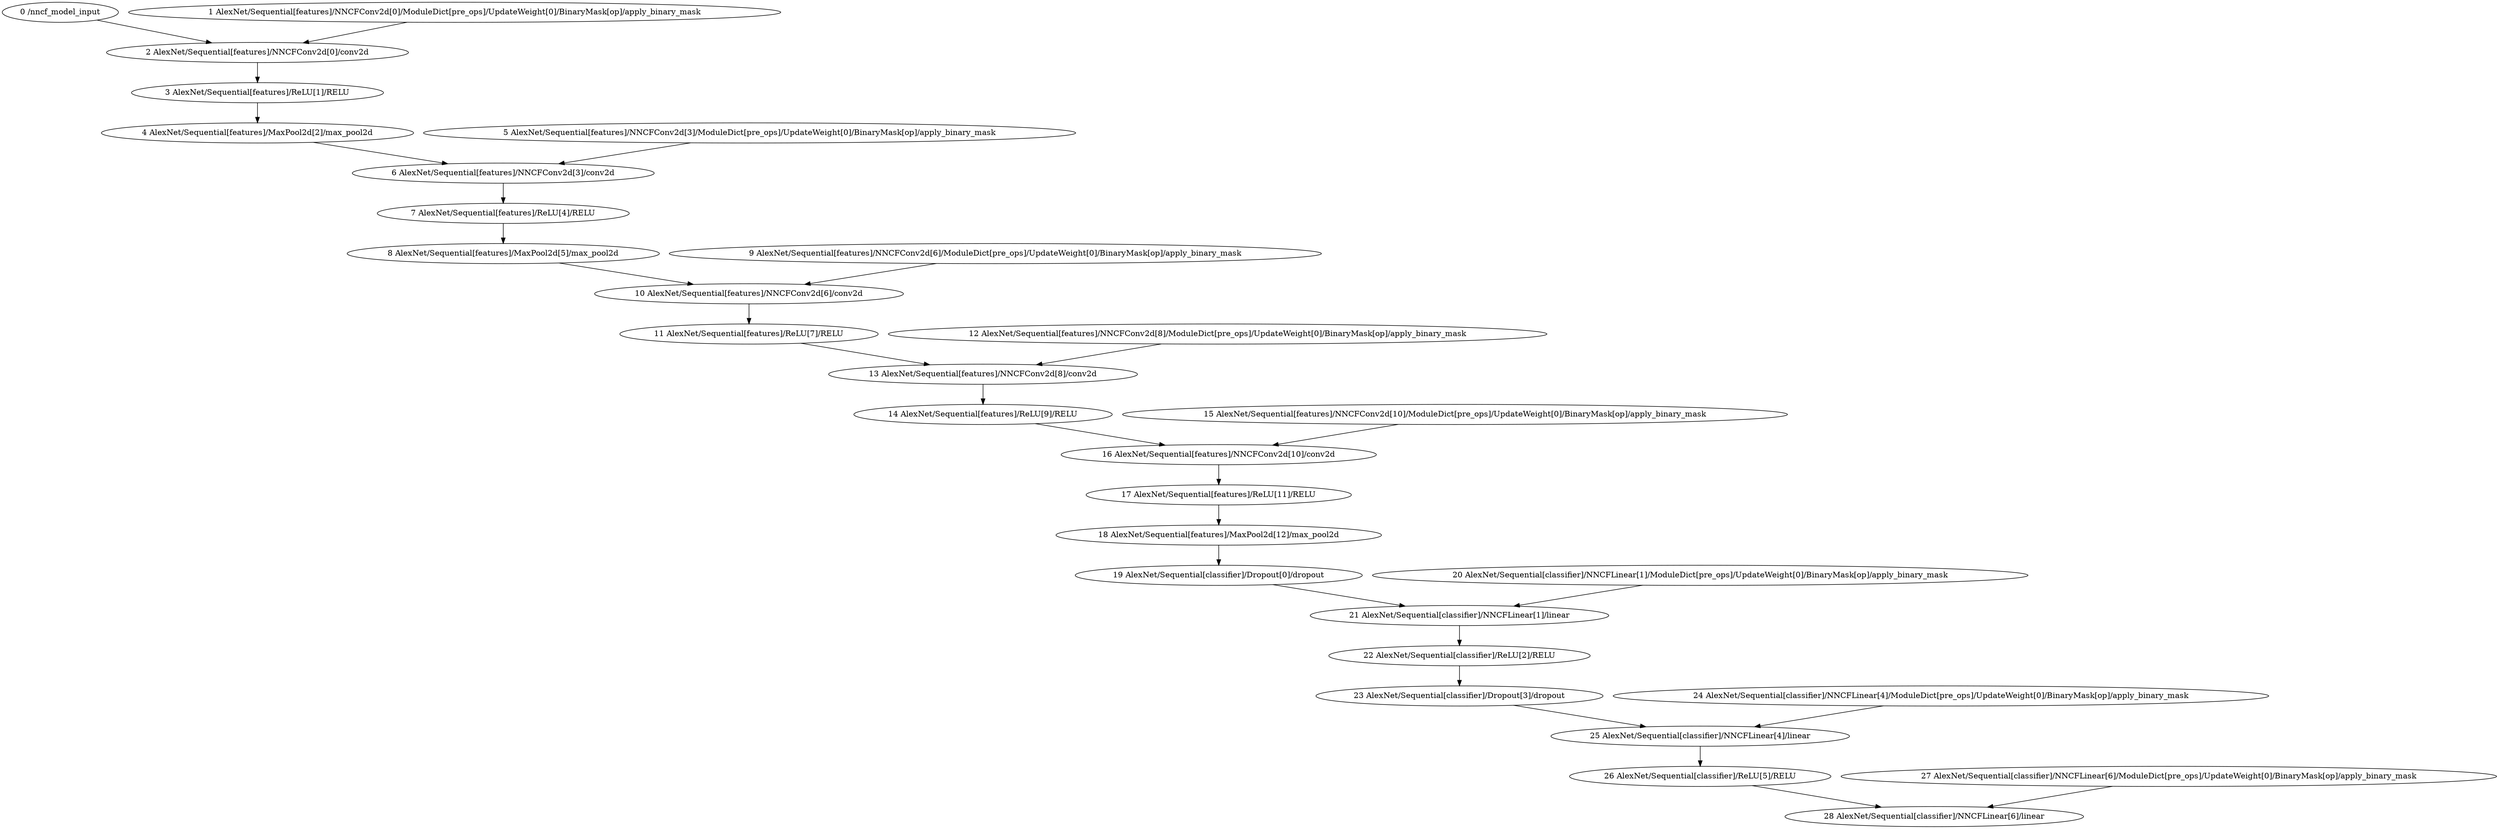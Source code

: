 strict digraph  {
"0 /nncf_model_input" [id=0, scope="", type=nncf_model_input];
"1 AlexNet/Sequential[features]/NNCFConv2d[0]/ModuleDict[pre_ops]/UpdateWeight[0]/BinaryMask[op]/apply_binary_mask" [id=1, scope="AlexNet/Sequential[features]/NNCFConv2d[0]/ModuleDict[pre_ops]/UpdateWeight[0]/BinaryMask[op]", type=apply_binary_mask];
"2 AlexNet/Sequential[features]/NNCFConv2d[0]/conv2d" [id=2, scope="AlexNet/Sequential[features]/NNCFConv2d[0]", type=conv2d];
"3 AlexNet/Sequential[features]/ReLU[1]/RELU" [id=3, scope="AlexNet/Sequential[features]/ReLU[1]", type=RELU];
"4 AlexNet/Sequential[features]/MaxPool2d[2]/max_pool2d" [id=4, scope="AlexNet/Sequential[features]/MaxPool2d[2]", type=max_pool2d];
"5 AlexNet/Sequential[features]/NNCFConv2d[3]/ModuleDict[pre_ops]/UpdateWeight[0]/BinaryMask[op]/apply_binary_mask" [id=5, scope="AlexNet/Sequential[features]/NNCFConv2d[3]/ModuleDict[pre_ops]/UpdateWeight[0]/BinaryMask[op]", type=apply_binary_mask];
"6 AlexNet/Sequential[features]/NNCFConv2d[3]/conv2d" [id=6, scope="AlexNet/Sequential[features]/NNCFConv2d[3]", type=conv2d];
"7 AlexNet/Sequential[features]/ReLU[4]/RELU" [id=7, scope="AlexNet/Sequential[features]/ReLU[4]", type=RELU];
"8 AlexNet/Sequential[features]/MaxPool2d[5]/max_pool2d" [id=8, scope="AlexNet/Sequential[features]/MaxPool2d[5]", type=max_pool2d];
"9 AlexNet/Sequential[features]/NNCFConv2d[6]/ModuleDict[pre_ops]/UpdateWeight[0]/BinaryMask[op]/apply_binary_mask" [id=9, scope="AlexNet/Sequential[features]/NNCFConv2d[6]/ModuleDict[pre_ops]/UpdateWeight[0]/BinaryMask[op]", type=apply_binary_mask];
"10 AlexNet/Sequential[features]/NNCFConv2d[6]/conv2d" [id=10, scope="AlexNet/Sequential[features]/NNCFConv2d[6]", type=conv2d];
"11 AlexNet/Sequential[features]/ReLU[7]/RELU" [id=11, scope="AlexNet/Sequential[features]/ReLU[7]", type=RELU];
"12 AlexNet/Sequential[features]/NNCFConv2d[8]/ModuleDict[pre_ops]/UpdateWeight[0]/BinaryMask[op]/apply_binary_mask" [id=12, scope="AlexNet/Sequential[features]/NNCFConv2d[8]/ModuleDict[pre_ops]/UpdateWeight[0]/BinaryMask[op]", type=apply_binary_mask];
"13 AlexNet/Sequential[features]/NNCFConv2d[8]/conv2d" [id=13, scope="AlexNet/Sequential[features]/NNCFConv2d[8]", type=conv2d];
"14 AlexNet/Sequential[features]/ReLU[9]/RELU" [id=14, scope="AlexNet/Sequential[features]/ReLU[9]", type=RELU];
"15 AlexNet/Sequential[features]/NNCFConv2d[10]/ModuleDict[pre_ops]/UpdateWeight[0]/BinaryMask[op]/apply_binary_mask" [id=15, scope="AlexNet/Sequential[features]/NNCFConv2d[10]/ModuleDict[pre_ops]/UpdateWeight[0]/BinaryMask[op]", type=apply_binary_mask];
"16 AlexNet/Sequential[features]/NNCFConv2d[10]/conv2d" [id=16, scope="AlexNet/Sequential[features]/NNCFConv2d[10]", type=conv2d];
"17 AlexNet/Sequential[features]/ReLU[11]/RELU" [id=17, scope="AlexNet/Sequential[features]/ReLU[11]", type=RELU];
"18 AlexNet/Sequential[features]/MaxPool2d[12]/max_pool2d" [id=18, scope="AlexNet/Sequential[features]/MaxPool2d[12]", type=max_pool2d];
"19 AlexNet/Sequential[classifier]/Dropout[0]/dropout" [id=19, scope="AlexNet/Sequential[classifier]/Dropout[0]", type=dropout];
"20 AlexNet/Sequential[classifier]/NNCFLinear[1]/ModuleDict[pre_ops]/UpdateWeight[0]/BinaryMask[op]/apply_binary_mask" [id=20, scope="AlexNet/Sequential[classifier]/NNCFLinear[1]/ModuleDict[pre_ops]/UpdateWeight[0]/BinaryMask[op]", type=apply_binary_mask];
"21 AlexNet/Sequential[classifier]/NNCFLinear[1]/linear" [id=21, scope="AlexNet/Sequential[classifier]/NNCFLinear[1]", type=linear];
"22 AlexNet/Sequential[classifier]/ReLU[2]/RELU" [id=22, scope="AlexNet/Sequential[classifier]/ReLU[2]", type=RELU];
"23 AlexNet/Sequential[classifier]/Dropout[3]/dropout" [id=23, scope="AlexNet/Sequential[classifier]/Dropout[3]", type=dropout];
"24 AlexNet/Sequential[classifier]/NNCFLinear[4]/ModuleDict[pre_ops]/UpdateWeight[0]/BinaryMask[op]/apply_binary_mask" [id=24, scope="AlexNet/Sequential[classifier]/NNCFLinear[4]/ModuleDict[pre_ops]/UpdateWeight[0]/BinaryMask[op]", type=apply_binary_mask];
"25 AlexNet/Sequential[classifier]/NNCFLinear[4]/linear" [id=25, scope="AlexNet/Sequential[classifier]/NNCFLinear[4]", type=linear];
"26 AlexNet/Sequential[classifier]/ReLU[5]/RELU" [id=26, scope="AlexNet/Sequential[classifier]/ReLU[5]", type=RELU];
"27 AlexNet/Sequential[classifier]/NNCFLinear[6]/ModuleDict[pre_ops]/UpdateWeight[0]/BinaryMask[op]/apply_binary_mask" [id=27, scope="AlexNet/Sequential[classifier]/NNCFLinear[6]/ModuleDict[pre_ops]/UpdateWeight[0]/BinaryMask[op]", type=apply_binary_mask];
"28 AlexNet/Sequential[classifier]/NNCFLinear[6]/linear" [id=28, scope="AlexNet/Sequential[classifier]/NNCFLinear[6]", type=linear];
"0 /nncf_model_input" -> "2 AlexNet/Sequential[features]/NNCFConv2d[0]/conv2d";
"1 AlexNet/Sequential[features]/NNCFConv2d[0]/ModuleDict[pre_ops]/UpdateWeight[0]/BinaryMask[op]/apply_binary_mask" -> "2 AlexNet/Sequential[features]/NNCFConv2d[0]/conv2d";
"2 AlexNet/Sequential[features]/NNCFConv2d[0]/conv2d" -> "3 AlexNet/Sequential[features]/ReLU[1]/RELU";
"3 AlexNet/Sequential[features]/ReLU[1]/RELU" -> "4 AlexNet/Sequential[features]/MaxPool2d[2]/max_pool2d";
"4 AlexNet/Sequential[features]/MaxPool2d[2]/max_pool2d" -> "6 AlexNet/Sequential[features]/NNCFConv2d[3]/conv2d";
"5 AlexNet/Sequential[features]/NNCFConv2d[3]/ModuleDict[pre_ops]/UpdateWeight[0]/BinaryMask[op]/apply_binary_mask" -> "6 AlexNet/Sequential[features]/NNCFConv2d[3]/conv2d";
"6 AlexNet/Sequential[features]/NNCFConv2d[3]/conv2d" -> "7 AlexNet/Sequential[features]/ReLU[4]/RELU";
"7 AlexNet/Sequential[features]/ReLU[4]/RELU" -> "8 AlexNet/Sequential[features]/MaxPool2d[5]/max_pool2d";
"8 AlexNet/Sequential[features]/MaxPool2d[5]/max_pool2d" -> "10 AlexNet/Sequential[features]/NNCFConv2d[6]/conv2d";
"9 AlexNet/Sequential[features]/NNCFConv2d[6]/ModuleDict[pre_ops]/UpdateWeight[0]/BinaryMask[op]/apply_binary_mask" -> "10 AlexNet/Sequential[features]/NNCFConv2d[6]/conv2d";
"10 AlexNet/Sequential[features]/NNCFConv2d[6]/conv2d" -> "11 AlexNet/Sequential[features]/ReLU[7]/RELU";
"11 AlexNet/Sequential[features]/ReLU[7]/RELU" -> "13 AlexNet/Sequential[features]/NNCFConv2d[8]/conv2d";
"12 AlexNet/Sequential[features]/NNCFConv2d[8]/ModuleDict[pre_ops]/UpdateWeight[0]/BinaryMask[op]/apply_binary_mask" -> "13 AlexNet/Sequential[features]/NNCFConv2d[8]/conv2d";
"13 AlexNet/Sequential[features]/NNCFConv2d[8]/conv2d" -> "14 AlexNet/Sequential[features]/ReLU[9]/RELU";
"14 AlexNet/Sequential[features]/ReLU[9]/RELU" -> "16 AlexNet/Sequential[features]/NNCFConv2d[10]/conv2d";
"15 AlexNet/Sequential[features]/NNCFConv2d[10]/ModuleDict[pre_ops]/UpdateWeight[0]/BinaryMask[op]/apply_binary_mask" -> "16 AlexNet/Sequential[features]/NNCFConv2d[10]/conv2d";
"16 AlexNet/Sequential[features]/NNCFConv2d[10]/conv2d" -> "17 AlexNet/Sequential[features]/ReLU[11]/RELU";
"17 AlexNet/Sequential[features]/ReLU[11]/RELU" -> "18 AlexNet/Sequential[features]/MaxPool2d[12]/max_pool2d";
"18 AlexNet/Sequential[features]/MaxPool2d[12]/max_pool2d" -> "19 AlexNet/Sequential[classifier]/Dropout[0]/dropout";
"19 AlexNet/Sequential[classifier]/Dropout[0]/dropout" -> "21 AlexNet/Sequential[classifier]/NNCFLinear[1]/linear";
"20 AlexNet/Sequential[classifier]/NNCFLinear[1]/ModuleDict[pre_ops]/UpdateWeight[0]/BinaryMask[op]/apply_binary_mask" -> "21 AlexNet/Sequential[classifier]/NNCFLinear[1]/linear";
"21 AlexNet/Sequential[classifier]/NNCFLinear[1]/linear" -> "22 AlexNet/Sequential[classifier]/ReLU[2]/RELU";
"22 AlexNet/Sequential[classifier]/ReLU[2]/RELU" -> "23 AlexNet/Sequential[classifier]/Dropout[3]/dropout";
"23 AlexNet/Sequential[classifier]/Dropout[3]/dropout" -> "25 AlexNet/Sequential[classifier]/NNCFLinear[4]/linear";
"24 AlexNet/Sequential[classifier]/NNCFLinear[4]/ModuleDict[pre_ops]/UpdateWeight[0]/BinaryMask[op]/apply_binary_mask" -> "25 AlexNet/Sequential[classifier]/NNCFLinear[4]/linear";
"25 AlexNet/Sequential[classifier]/NNCFLinear[4]/linear" -> "26 AlexNet/Sequential[classifier]/ReLU[5]/RELU";
"26 AlexNet/Sequential[classifier]/ReLU[5]/RELU" -> "28 AlexNet/Sequential[classifier]/NNCFLinear[6]/linear";
"27 AlexNet/Sequential[classifier]/NNCFLinear[6]/ModuleDict[pre_ops]/UpdateWeight[0]/BinaryMask[op]/apply_binary_mask" -> "28 AlexNet/Sequential[classifier]/NNCFLinear[6]/linear";
}
